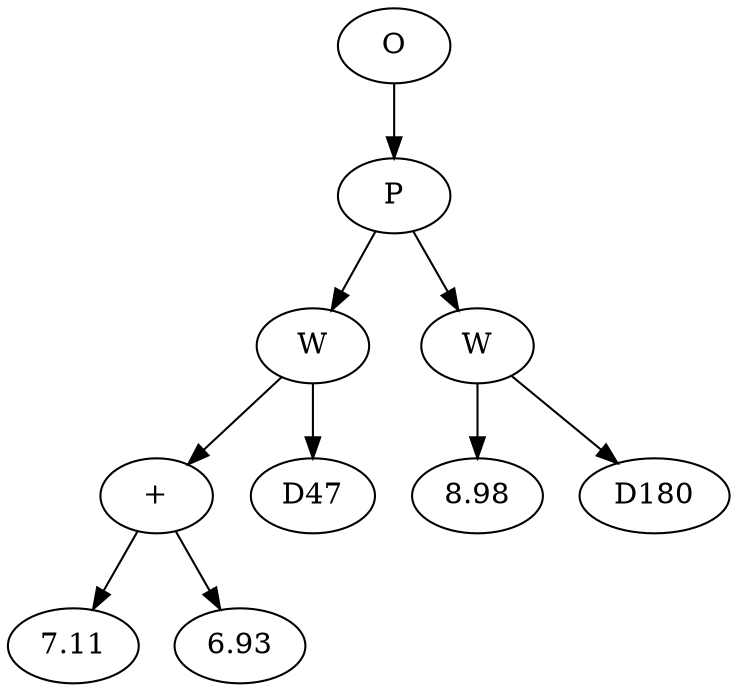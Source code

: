 // Tree
digraph {
	46109177 [label=O]
	46109178 [label=P]
	46109177 -> 46109178
	46109179 [label=W]
	46109178 -> 46109179
	46109180 [label="+"]
	46109179 -> 46109180
	46109181 [label=7.11]
	46109180 -> 46109181
	46109182 [label=6.93]
	46109180 -> 46109182
	46109183 [label=D47]
	46109179 -> 46109183
	46109184 [label=W]
	46109178 -> 46109184
	46109185 [label=8.98]
	46109184 -> 46109185
	46109186 [label=D180]
	46109184 -> 46109186
}
